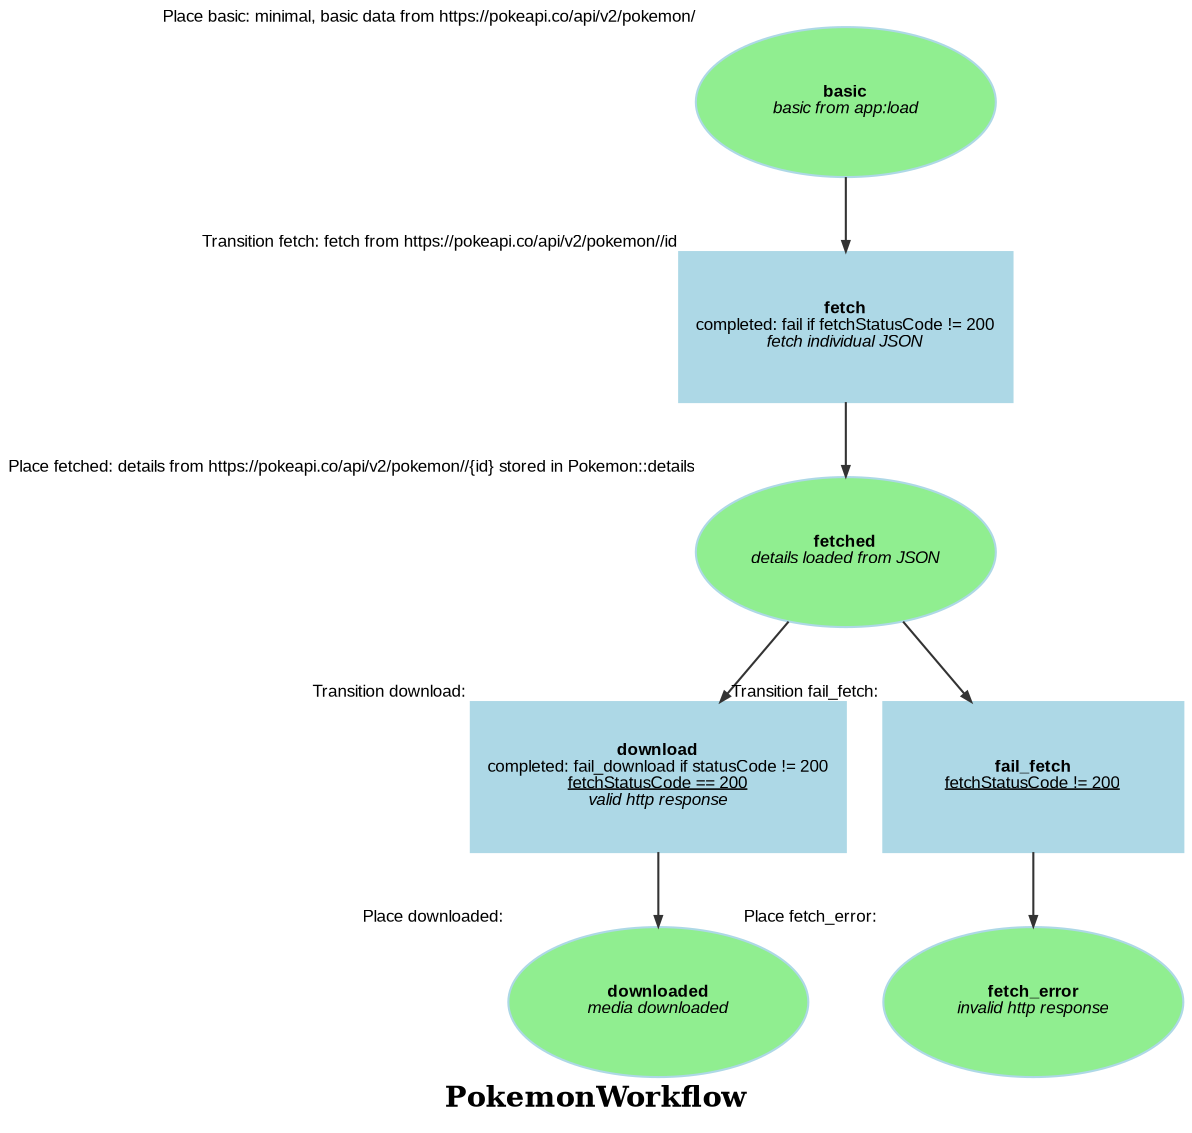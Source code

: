 digraph workflow {
  ratio="compress" rankdir="TB" label=<<B>PokemonWorkflow</B>>
  node [fontsize="8" fontname="Arial" color="lightBlue" style="filled" fixedsize="false" width="2" height="1"];
  edge [fontsize="7" fontname="Arial" color="#333333" arrowhead="normal" arrowsize="0.5"];

  place_basic [label=<<B>basic</B><BR/><I>basic from app:load</I>>, shape=oval fillcolor="lightgreen" style="filled" xlabel="Place basic: minimal, basic data from https://pokeapi.co/api/v2/pokemon/"];
  place_fetched [label=<<B>fetched</B><BR/><I>details loaded from JSON</I>>, shape=oval fillcolor="lightgreen" style="filled" xlabel="Place fetched: details from https://pokeapi.co/api/v2/pokemon//{id} stored in Pokemon::details"];
  place_downloaded [label=<<B>downloaded</B><BR/><I>media downloaded</I>>, shape=oval fillcolor="lightgreen" style="filled" xlabel="Place downloaded: "];
  place_fetch_error [label=<<B>fetch_error</B><BR/><I>invalid http response</I>>, shape=oval fillcolor="lightgreen" style="filled" xlabel="Place fetch_error: "];
  transition_fetch [label=<<B>fetch</B><BR/>completed: fail if fetchStatusCode != 200<BR/><I>fetch individual JSON</I>>, shape="box" regular="" xlabel="Transition fetch: fetch from https://pokeapi.co/api/v2/pokemon//id"];
  transition_download [label=<<B>download</B><BR/>completed: fail_download if statusCode != 200<BR/><U>fetchStatusCode == 200</U><BR/><I>valid http response</I>>, shape="box" regular="" xlabel="Transition download: "];
  transition_fail_fetch [label=<<B>fail_fetch</B><BR/><U>fetchStatusCode != 200</U>>, shape="box" regular="" xlabel="Transition fail_fetch: "];
  place_basic -> transition_fetch [style="solid", comment="basic"];
  transition_fetch -> place_fetched [style="solid"];
  place_fetched -> transition_download [style="solid", comment="fetched"];
  transition_download -> place_downloaded [style="solid"];
  place_fetched -> transition_fail_fetch [style="solid", comment="fetched"];
  transition_fail_fetch -> place_fetch_error [style="solid"];
}
